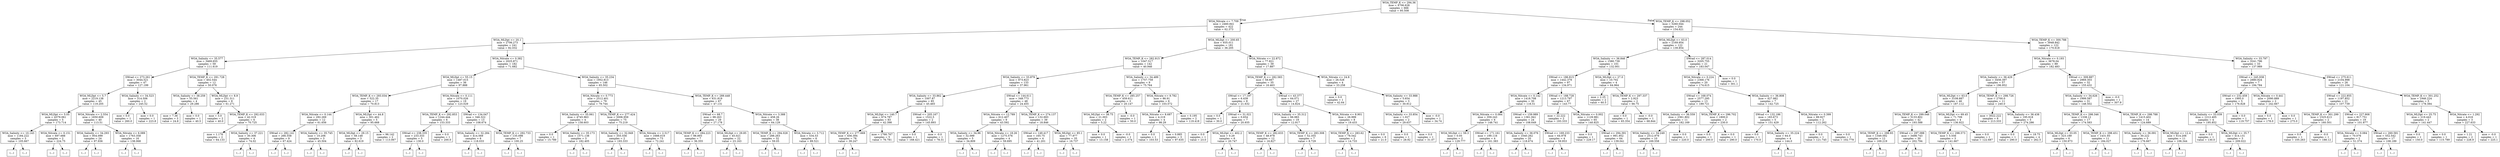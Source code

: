 digraph Tree {
node [shape=box] ;
0 [label="WOA_TEMP_K <= 294.36\nmse = 4706.628\nsamples = 666\nvalue = 95.508"] ;
1 [label="WOA_Nitrate <= 7.709\nmse = 2460.841\nsamples = 422\nvalue = 62.373"] ;
0 -> 1 [labeldistance=2.5, labelangle=45, headlabel="True"] ;
2 [label="WOA_MLDpt <= 20.1\nmse = 2706.273\nsamples = 241\nvalue = 82.032"] ;
1 -> 2 ;
3 [label="WOA_Salinity <= 35.577\nmse = 3469.655\nsamples = 59\nvalue = 111.619"] ;
2 -> 3 ;
4 [label="SWrad <= 273.261\nmse = 3044.521\nsamples = 47\nvalue = 127.199"] ;
3 -> 4 ;
5 [label="WOA_MLDpt <= 5.7\nmse = 2219.138\nsamples = 45\nvalue = 119.205"] ;
4 -> 5 ;
6 [label="WOA_MLDpt <= 5.05\nmse = 4379.061\nsamples = 5\nvalue = 173.714"] ;
5 -> 6 ;
7 [label="WOA_Salinity <= 10.143\nmse = 1184.222\nsamples = 3\nvalue = 105.667"] ;
6 -> 7 ;
8 [label="(...)"] ;
7 -> 8 ;
9 [label="(...)"] ;
7 -> 9 ;
12 [label="WOA_Nitrate <= 0.151\nmse = 697.688\nsamples = 2\nvalue = 224.75"] ;
6 -> 12 ;
13 [label="(...)"] ;
12 -> 13 ;
14 [label="(...)"] ;
12 -> 14 ;
15 [label="WOA_Nitrate <= 2.554\nmse = 1650.609\nsamples = 40\nvalue = 113.51"] ;
5 -> 15 ;
16 [label="WOA_Salinity <= 34.293\nmse = 954.099\nsamples = 24\nvalue = 97.936"] ;
15 -> 16 ;
17 [label="(...)"] ;
16 -> 17 ;
34 [label="(...)"] ;
16 -> 34 ;
61 [label="WOA_Nitrate <= 6.089\nmse = 1763.358\nsamples = 16\nvalue = 138.068"] ;
15 -> 61 ;
62 [label="(...)"] ;
61 -> 62 ;
81 [label="(...)"] ;
61 -> 81 ;
86 [label="WOA_Salinity <= 34.523\nmse = 314.506\nsamples = 2\nvalue = 245.52"] ;
4 -> 86 ;
87 [label="mse = 0.0\nsamples = 1\nvalue = 260.0"] ;
86 -> 87 ;
88 [label="mse = 0.0\nsamples = 1\nvalue = 223.8"] ;
86 -> 88 ;
89 [label="WOA_TEMP_K <= 291.728\nmse = 402.544\nsamples = 12\nvalue = 50.076"] ;
3 -> 89 ;
90 [label="WOA_Salinity <= 38.259\nmse = 55.561\nsamples = 4\nvalue = 29.286"] ;
89 -> 90 ;
91 [label="mse = 7.36\nsamples = 3\nvalue = 24.8"] ;
90 -> 91 ;
92 [label="mse = 0.0\nsamples = 1\nvalue = 40.5"] ;
90 -> 92 ;
93 [label="WOA_MLDpt <= 8.9\nmse = 231.311\nsamples = 8\nvalue = 61.271"] ;
89 -> 93 ;
94 [label="mse = 3.0\nsamples = 2\nvalue = 40.0"] ;
93 -> 94 ;
95 [label="WOA_TEMP_K <= 292.033\nmse = 42.319\nsamples = 6\nvalue = 70.725"] ;
93 -> 95 ;
96 [label="mse = 1.176\nsamples = 2\nvalue = 64.133"] ;
95 -> 96 ;
97 [label="WOA_Salinity <= 37.221\nmse = 30.306\nsamples = 4\nvalue = 74.02"] ;
95 -> 97 ;
98 [label="(...)"] ;
97 -> 98 ;
101 [label="(...)"] ;
97 -> 101 ;
102 [label="WOA_Nitrate <= 0.382\nmse = 2025.871\nsamples = 182\nvalue = 71.682"] ;
2 -> 102 ;
103 [label="WOA_MLDpt <= 55.15\nmse = 1487.015\nsamples = 36\nvalue = 97.888"] ;
102 -> 103 ;
104 [label="WOA_TEMP_K <= 293.034\nmse = 522.35\nsamples = 17\nvalue = 70.813"] ;
103 -> 104 ;
105 [label="WOA_Nitrate <= 0.144\nmse = 292.269\nsamples = 12\nvalue = 61.656"] ;
104 -> 105 ;
106 [label="SWrad <= 282.141\nmse = 266.558\nsamples = 9\nvalue = 67.424"] ;
105 -> 106 ;
107 [label="(...)"] ;
106 -> 107 ;
120 [label="(...)"] ;
106 -> 120 ;
123 [label="WOA_Salinity <= 35.745\nmse = 10.206\nsamples = 3\nvalue = 45.504"] ;
105 -> 123 ;
124 [label="(...)"] ;
123 -> 124 ;
125 [label="(...)"] ;
123 -> 125 ;
128 [label="WOA_MLDpt <= 44.8\nmse = 301.462\nsamples = 5\nvalue = 95.668"] ;
104 -> 128 ;
129 [label="WOA_MLDpt <= 29.15\nmse = 58.148\nsamples = 3\nvalue = 82.619"] ;
128 -> 129 ;
130 [label="(...)"] ;
129 -> 130 ;
131 [label="(...)"] ;
129 -> 131 ;
134 [label="mse = 96.142\nsamples = 2\nvalue = 113.067"] ;
128 -> 134 ;
135 [label="WOA_Nitrate <= 0.111\nmse = 1070.026\nsamples = 19\nvalue = 123.029"] ;
103 -> 135 ;
136 [label="WOA_TEMP_K <= 292.853\nmse = 1244.444\nsamples = 6\nvalue = 153.333"] ;
135 -> 136 ;
137 [label="SWrad <= 238.335\nmse = 233.333\nsamples = 5\nvalue = 130.0"] ;
136 -> 137 ;
138 [label="(...)"] ;
137 -> 138 ;
139 [label="(...)"] ;
137 -> 139 ;
140 [label="mse = 0.0\nsamples = 1\nvalue = 200.0"] ;
136 -> 140 ;
141 [label="SWrad <= 134.047\nmse = 346.322\nsamples = 13\nvalue = 108.674"] ;
135 -> 141 ;
142 [label="WOA_Salinity <= 32.284\nmse = 414.569\nsamples = 6\nvalue = 118.033"] ;
141 -> 142 ;
143 [label="(...)"] ;
142 -> 143 ;
144 [label="(...)"] ;
142 -> 144 ;
147 [label="WOA_TEMP_K <= 292.733\nmse = 135.098\nsamples = 7\nvalue = 100.25"] ;
141 -> 147 ;
148 [label="(...)"] ;
147 -> 148 ;
151 [label="(...)"] ;
147 -> 151 ;
154 [label="WOA_Salinity <= 35.234\nmse = 1952.813\nsamples = 146\nvalue = 65.502"] ;
102 -> 154 ;
155 [label="WOA_Nitrate <= 0.773\nmse = 2512.401\nsamples = 79\nvalue = 79.744"] ;
154 -> 155 ;
156 [label="WOA_Salinity <= 35.061\nmse = 4745.963\nsamples = 4\nvalue = 158.603"] ;
155 -> 156 ;
157 [label="mse = 0.0\nsamples = 1\nvalue = 15.789"] ;
156 -> 157 ;
158 [label="WOA_Salinity <= 35.173\nmse = 1571.138\nsamples = 3\nvalue = 182.405"] ;
156 -> 158 ;
159 [label="(...)"] ;
158 -> 159 ;
160 [label="(...)"] ;
158 -> 160 ;
161 [label="WOA_TEMP_K <= 277.424\nmse = 2006.959\nsamples = 75\nvalue = 75.219"] ;
155 -> 161 ;
162 [label="WOA_Salinity <= 32.949\nmse = 355.556\nsamples = 2\nvalue = 193.333"] ;
161 -> 162 ;
163 [label="(...)"] ;
162 -> 163 ;
164 [label="(...)"] ;
162 -> 164 ;
165 [label="WOA_Nitrate <= 2.517\nmse = 1688.019\nsamples = 73\nvalue = 72.241"] ;
161 -> 165 ;
166 [label="(...)"] ;
165 -> 166 ;
191 [label="(...)"] ;
165 -> 191 ;
274 [label="WOA_TEMP_K <= 289.448\nmse = 631.819\nsamples = 67\nvalue = 47.131"] ;
154 -> 274 ;
275 [label="SWrad <= 68.7\nmse = 98.263\nsamples = 29\nvalue = 27.178"] ;
274 -> 275 ;
276 [label="WOA_TEMP_K <= 284.223\nmse = 98.893\nsamples = 7\nvalue = 36.355"] ;
275 -> 276 ;
277 [label="(...)"] ;
276 -> 277 ;
280 [label="(...)"] ;
276 -> 280 ;
289 [label="WOA_MLDpt <= 29.85\nmse = 45.021\nsamples = 22\nvalue = 23.163"] ;
275 -> 289 ;
290 [label="(...)"] ;
289 -> 290 ;
297 [label="(...)"] ;
289 -> 297 ;
312 [label="WOA_Nitrate <= 3.388\nmse = 458.26\nsamples = 38\nvalue = 64.129"] ;
274 -> 312 ;
313 [label="WOA_TEMP_K <= 294.028\nmse = 288.263\nsamples = 32\nvalue = 59.05"] ;
312 -> 313 ;
314 [label="(...)"] ;
313 -> 314 ;
355 [label="(...)"] ;
313 -> 355 ;
360 [label="WOA_Nitrate <= 3.712\nmse = 534.53\nsamples = 6\nvalue = 89.521"] ;
312 -> 360 ;
361 [label="(...)"] ;
360 -> 361 ;
364 [label="(...)"] ;
360 -> 364 ;
369 [label="WOA_MLDpt <= 200.65\nmse = 935.011\nsamples = 181\nvalue = 36.205"] ;
1 -> 369 ;
370 [label="WOA_TEMP_K <= 282.915\nmse = 1047.517\nsamples = 142\nvalue = 40.946"] ;
369 -> 370 ;
371 [label="WOA_Salinity <= 33.879\nmse = 873.823\nsamples = 133\nvalue = 37.961"] ;
370 -> 371 ;
372 [label="WOA_Salinity <= 33.862\nmse = 1007.87\nsamples = 85\nvalue = 45.465"] ;
371 -> 372 ;
373 [label="WOA_MLDpt <= 140.7\nmse = 674.787\nsamples = 83\nvalue = 42.398"] ;
372 -> 373 ;
374 [label="WOA_TEMP_K <= 277.669\nmse = 456.394\nsamples = 78\nvalue = 39.247"] ;
373 -> 374 ;
375 [label="(...)"] ;
374 -> 375 ;
466 [label="(...)"] ;
374 -> 466 ;
475 [label="mse = 1766.767\nsamples = 5\nvalue = 76.781"] ;
373 -> 475 ;
476 [label="SWrad <= 205.167\nmse = 1522.5\nsamples = 2\nvalue = 145.893"] ;
372 -> 476 ;
477 [label="mse = 0.0\nsamples = 1\nvalue = 168.421"] ;
476 -> 477 ;
478 [label="mse = -0.0\nsamples = 1\nvalue = 78.31"] ;
476 -> 478 ;
479 [label="SWrad <= 144.611\nmse = 348.773\nsamples = 48\nvalue = 24.455"] ;
371 -> 479 ;
480 [label="WOA_Nitrate <= 12.789\nmse = 612.407\nsamples = 9\nvalue = 43.592"] ;
479 -> 480 ;
481 [label="WOA_Salinity <= 34.96\nmse = 32.099\nsamples = 5\nvalue = 34.809"] ;
480 -> 481 ;
482 [label="(...)"] ;
481 -> 482 ;
485 [label="(...)"] ;
481 -> 485 ;
490 [label="WOA_Nitrate <= 18.26\nmse = 1275.576\nsamples = 4\nvalue = 59.695"] ;
480 -> 490 ;
491 [label="(...)"] ;
490 -> 491 ;
492 [label="(...)"] ;
490 -> 492 ;
497 [label="WOA_TEMP_K <= 274.137\nmse = 132.693\nsamples = 39\nvalue = 18.846"] ;
479 -> 497 ;
498 [label="SWrad <= 149.417\nmse = 165.75\nsamples = 4\nvalue = 41.201"] ;
497 -> 498 ;
499 [label="(...)"] ;
498 -> 499 ;
500 [label="(...)"] ;
498 -> 500 ;
505 [label="WOA_MLDpt <= 85.1\nmse = 77.977\nsamples = 35\nvalue = 16.737"] ;
497 -> 505 ;
506 [label="(...)"] ;
505 -> 506 ;
559 [label="(...)"] ;
505 -> 559 ;
568 [label="WOA_Salinity <= 34.489\nmse = 1757.759\nsamples = 9\nvalue = 75.764"] ;
370 -> 568 ;
569 [label="WOA_TEMP_K <= 285.257\nmse = 459.611\nsamples = 3\nvalue = 20.147"] ;
568 -> 569 ;
570 [label="WOA_MLDpt <= 38.75\nmse = 21.003\nsamples = 2\nvalue = 5.22"] ;
569 -> 570 ;
571 [label="mse = 0.0\nsamples = 1\nvalue = 13.158"] ;
570 -> 571 ;
572 [label="mse = -0.0\nsamples = 1\nvalue = 2.574"] ;
570 -> 572 ;
573 [label="mse = -0.0\nsamples = 1\nvalue = 50.0"] ;
569 -> 573 ;
574 [label="WOA_Nitrate <= 9.782\nmse = 86.91\nsamples = 6\nvalue = 103.572"] ;
568 -> 574 ;
575 [label="WOA_Nitrate <= 8.687\nmse = 4.219\nsamples = 4\nvalue = 98.29"] ;
574 -> 575 ;
576 [label="mse = 0.0\nsamples = 1\nvalue = 103.53"] ;
575 -> 576 ;
577 [label="mse = 0.885\nsamples = 3\nvalue = 97.635"] ;
575 -> 577 ;
578 [label="mse = 0.195\nsamples = 2\nvalue = 119.418"] ;
574 -> 578 ;
579 [label="WOA_Nitrate <= 22.872\nmse = 77.821\nsamples = 39\nvalue = 17.887"] ;
369 -> 579 ;
580 [label="WOA_TEMP_K <= 282.583\nmse = 58.667\nsamples = 35\nvalue = 16.463"] ;
579 -> 580 ;
581 [label="SWrad <= 17.197\nmse = 6.439\nsamples = 8\nvalue = 21.632"] ;
580 -> 581 ;
582 [label="mse = 0.0\nsamples = 1\nvalue = 30.0"] ;
581 -> 582 ;
583 [label="SWrad <= 31.021\nmse = 0.654\nsamples = 7\nvalue = 20.935"] ;
581 -> 583 ;
584 [label="mse = 0.0\nsamples = 1\nvalue = 23.0"] ;
583 -> 584 ;
585 [label="WOA_MLDpt <= 402.2\nmse = 0.29\nsamples = 6\nvalue = 20.747"] ;
583 -> 585 ;
586 [label="(...)"] ;
585 -> 586 ;
589 [label="(...)"] ;
585 -> 589 ;
590 [label="SWrad <= 43.377\nmse = 64.071\nsamples = 27\nvalue = 14.824"] ;
580 -> 590 ;
591 [label="WOA_Salinity <= 35.312\nmse = 66.983\nsamples = 19\nvalue = 12.917"] ;
590 -> 591 ;
592 [label="WOA_TEMP_K <= 282.633\nmse = 48.978\nsamples = 12\nvalue = 16.827"] ;
591 -> 592 ;
593 [label="(...)"] ;
592 -> 593 ;
594 [label="(...)"] ;
592 -> 594 ;
595 [label="WOA_TEMP_K <= 283.308\nmse = 52.355\nsamples = 7\nvalue = 8.729"] ;
591 -> 595 ;
596 [label="(...)"] ;
595 -> 596 ;
601 [label="(...)"] ;
595 -> 601 ;
602 [label="WOA_Nitrate <= 8.901\nmse = 26.999\nsamples = 8\nvalue = 19.433"] ;
590 -> 602 ;
603 [label="WOA_TEMP_K <= 283.62\nmse = 78.542\nsamples = 2\nvalue = 14.733"] ;
602 -> 603 ;
604 [label="(...)"] ;
603 -> 604 ;
605 [label="(...)"] ;
603 -> 605 ;
606 [label="mse = 0.0\nsamples = 6\nvalue = 21.0"] ;
602 -> 606 ;
607 [label="WOA_Nitrate <= 24.8\nmse = 26.528\nsamples = 4\nvalue = 33.258"] ;
579 -> 607 ;
608 [label="mse = 0.0\nsamples = 1\nvalue = 42.64"] ;
607 -> 608 ;
609 [label="WOA_Salinity <= 33.988\nmse = 5.654\nsamples = 3\nvalue = 30.912"] ;
607 -> 609 ;
610 [label="WOA_Salinity <= 33.854\nmse = 1.027\nsamples = 2\nvalue = 29.637"] ;
609 -> 610 ;
611 [label="mse = 0.0\nsamples = 1\nvalue = 28.92"] ;
610 -> 611 ;
612 [label="mse = 0.0\nsamples = 1\nvalue = 31.07"] ;
610 -> 612 ;
613 [label="mse = -0.0\nsamples = 1\nvalue = 34.74"] ;
609 -> 613 ;
614 [label="WOA_TEMP_K <= 298.052\nmse = 3260.044\nsamples = 244\nvalue = 154.621"] ;
0 -> 614 [labeldistance=2.5, labelangle=-45, headlabel="False"] ;
615 [label="WOA_MLDpt <= 63.0\nmse = 2169.954\nsamples = 122\nvalue = 139.854"] ;
614 -> 615 ;
616 [label="WOA_Salinity <= 36.846\nmse = 1580.739\nsamples = 101\nvalue = 132.001"] ;
615 -> 616 ;
617 [label="SWrad <= 186.815\nmse = 1442.379\nsamples = 97\nvalue = 134.971"] ;
616 -> 617 ;
618 [label="WOA_Nitrate <= 0.142\nmse = 1418.708\nsamples = 30\nvalue = 116.51"] ;
617 -> 618 ;
619 [label="WOA_Nitrate <= 0.084\nmse = 359.243\nsamples = 6\nvalue = 148.741"] ;
618 -> 619 ;
620 [label="WOA_MLDpt <= 59.3\nmse = 0.05\nsamples = 2\nvalue = 129.777"] ;
619 -> 620 ;
621 [label="(...)"] ;
620 -> 621 ;
622 [label="(...)"] ;
620 -> 622 ;
623 [label="SWrad <= 171.161\nmse = 199.116\nsamples = 4\nvalue = 161.383"] ;
619 -> 623 ;
624 [label="(...)"] ;
623 -> 624 ;
625 [label="(...)"] ;
623 -> 625 ;
630 [label="SWrad <= 159.989\nmse = 1361.941\nsamples = 24\nvalue = 108.649"] ;
618 -> 630 ;
631 [label="WOA_Salinity <= 36.076\nmse = 1040.262\nsamples = 20\nvalue = 118.674"] ;
630 -> 631 ;
632 [label="(...)"] ;
631 -> 632 ;
661 [label="(...)"] ;
631 -> 661 ;
664 [label="SWrad <= 169.233\nmse = 64.978\nsamples = 4\nvalue = 59.953"] ;
630 -> 664 ;
665 [label="(...)"] ;
664 -> 665 ;
668 [label="(...)"] ;
664 -> 668 ;
671 [label="SWrad <= 188.728\nmse = 1213.797\nsamples = 67\nvalue = 143.77"] ;
617 -> 671 ;
672 [label="mse = 22.222\nsamples = 2\nvalue = 193.333"] ;
671 -> 672 ;
673 [label="WOA_Nitrate <= 0.002\nmse = 1129.981\nsamples = 65\nvalue = 140.825"] ;
671 -> 673 ;
674 [label="mse = 0.0\nsamples = 1\nvalue = 229.17"] ;
673 -> 674 ;
675 [label="SWrad <= 294.391\nmse = 991.952\nsamples = 64\nvalue = 139.041"] ;
673 -> 675 ;
676 [label="(...)"] ;
675 -> 676 ;
775 [label="(...)"] ;
675 -> 775 ;
778 [label="WOA_MLDpt <= 27.0\nmse = 10.702\nsamples = 4\nvalue = 64.964"] ;
616 -> 778 ;
779 [label="mse = 2.25\nsamples = 2\nvalue = 60.5"] ;
778 -> 779 ;
780 [label="WOA_TEMP_K <= 297.337\nmse = 2.923\nsamples = 2\nvalue = 66.75"] ;
778 -> 780 ;
781 [label="mse = 0.0\nsamples = 1\nvalue = 65.354"] ;
780 -> 781 ;
782 [label="mse = -0.0\nsamples = 1\nvalue = 68.844"] ;
780 -> 782 ;
783 [label="SWrad <= 287.014\nmse = 3205.755\nsamples = 21\nvalue = 183.047"] ;
615 -> 783 ;
784 [label="WOA_Nitrate <= 0.224\nmse = 2368.176\nsamples = 20\nvalue = 174.615"] ;
783 -> 784 ;
785 [label="SWrad <= 168.074\nmse = 2577.295\nsamples = 13\nvalue = 189.721"] ;
784 -> 785 ;
786 [label="WOA_Salinity <= 36.559\nmse = 2361.802\nsamples = 11\nvalue = 182.169"] ;
785 -> 786 ;
787 [label="WOA_Salinity <= 34.249\nmse = 2512.979\nsamples = 10\nvalue = 169.558"] ;
786 -> 787 ;
788 [label="(...)"] ;
787 -> 788 ;
789 [label="(...)"] ;
787 -> 789 ;
800 [label="mse = 0.0\nsamples = 1\nvalue = 220.0"] ;
786 -> 800 ;
801 [label="WOA_TEMP_K <= 296.702\nmse = 1800.0\nsamples = 2\nvalue = 230.0"] ;
785 -> 801 ;
802 [label="mse = 0.0\nsamples = 1\nvalue = 200.0"] ;
801 -> 802 ;
803 [label="mse = 0.0\nsamples = 1\nvalue = 290.0"] ;
801 -> 803 ;
804 [label="WOA_Salinity <= 36.808\nmse = 427.982\nsamples = 7\nvalue = 142.725"] ;
784 -> 804 ;
805 [label="SWrad <= 132.186\nmse = 183.673\nsamples = 5\nvalue = 151.429"] ;
804 -> 805 ;
806 [label="mse = 0.0\nsamples = 1\nvalue = 170.0"] ;
805 -> 806 ;
807 [label="WOA_Salinity <= 35.224\nmse = 64.0\nsamples = 4\nvalue = 144.0"] ;
805 -> 807 ;
808 [label="(...)"] ;
807 -> 808 ;
811 [label="(...)"] ;
807 -> 811 ;
812 [label="WOA_Nitrate <= 0.399\nmse = 89.927\nsamples = 2\nvalue = 112.262"] ;
804 -> 812 ;
813 [label="mse = 0.0\nsamples = 1\nvalue = 121.745"] ;
812 -> 813 ;
814 [label="mse = 0.0\nsamples = 1\nvalue = 102.779"] ;
812 -> 814 ;
815 [label="mse = 0.0\nsamples = 1\nvalue = 301.1"] ;
783 -> 815 ;
816 [label="WOA_TEMP_K <= 300.788\nmse = 3948.842\nsamples = 122\nvalue = 170.618"] ;
614 -> 816 ;
817 [label="WOA_Nitrate <= 0.193\nmse = 3678.04\nsamples = 89\nvalue = 182.483"] ;
816 -> 817 ;
818 [label="WOA_Salinity <= 36.429\nmse = 3456.397\nsamples = 57\nvalue = 196.952"] ;
817 -> 818 ;
819 [label="WOA_MLDpt <= 63.0\nmse = 3108.887\nsamples = 46\nvalue = 187.112"] ;
818 -> 819 ;
820 [label="WOA_TEMP_K <= 299.046\nmse = 3133.802\nsamples = 42\nvalue = 193.588"] ;
819 -> 820 ;
821 [label="WOA_TEMP_K <= 298.93\nmse = 1349.592\nsamples = 12\nvalue = 169.219"] ;
820 -> 821 ;
822 [label="(...)"] ;
821 -> 822 ;
831 [label="(...)"] ;
821 -> 831 ;
836 [label="SWrad <= 297.088\nmse = 3498.743\nsamples = 30\nvalue = 202.794"] ;
820 -> 836 ;
837 [label="(...)"] ;
836 -> 837 ;
858 [label="(...)"] ;
836 -> 858 ;
861 [label="WOA_MLDpt <= 69.45\nmse = 71.709\nsamples = 4\nvalue = 136.922"] ;
819 -> 861 ;
862 [label="WOA_TEMP_K <= 298.573\nmse = 5.556\nsamples = 3\nvalue = 141.667"] ;
861 -> 862 ;
863 [label="(...)"] ;
862 -> 863 ;
864 [label="(...)"] ;
862 -> 864 ;
865 [label="mse = 0.0\nsamples = 1\nvalue = 122.687"] ;
861 -> 865 ;
866 [label="WOA_TEMP_K <= 298.726\nmse = 2700.0\nsamples = 11\nvalue = 240.0"] ;
818 -> 866 ;
867 [label="mse = 3022.222\nsamples = 6\nvalue = 213.333"] ;
866 -> 867 ;
868 [label="WOA_Salinity <= 36.438\nmse = 195.918\nsamples = 5\nvalue = 274.286"] ;
866 -> 868 ;
869 [label="mse = 0.0\nsamples = 1\nvalue = 290.0"] ;
868 -> 869 ;
870 [label="mse = 18.75\nsamples = 4\nvalue = 262.5"] ;
868 -> 870 ;
871 [label="SWrad <= 309.887\nmse = 2969.303\nsamples = 32\nvalue = 155.432"] ;
817 -> 871 ;
872 [label="WOA_Salinity <= 34.626\nmse = 1999.587\nsamples = 31\nvalue = 148.502"] ;
871 -> 872 ;
873 [label="WOA_TEMP_K <= 298.346\nmse = 1338.12\nsamples = 17\nvalue = 174.583"] ;
872 -> 873 ;
874 [label="WOA_MLDpt <= 33.05\nmse = 323.189\nsamples = 6\nvalue = 150.973"] ;
873 -> 874 ;
875 [label="(...)"] ;
874 -> 875 ;
876 [label="(...)"] ;
874 -> 876 ;
883 [label="WOA_TEMP_K <= 298.451\nmse = 1431.93\nsamples = 11\nvalue = 184.027"] ;
873 -> 883 ;
884 [label="(...)"] ;
883 -> 884 ;
885 [label="(...)"] ;
883 -> 885 ;
902 [label="WOA_TEMP_K <= 298.788\nmse = 1415.402\nsamples = 14\nvalue = 124.689"] ;
872 -> 902 ;
903 [label="WOA_Salinity <= 36.091\nmse = 30.222\nsamples = 3\nvalue = 176.667"] ;
902 -> 903 ;
904 [label="(...)"] ;
903 -> 904 ;
905 [label="(...)"] ;
903 -> 905 ;
906 [label="WOA_MLDpt <= 12.4\nmse = 614.206\nsamples = 11\nvalue = 106.344"] ;
902 -> 906 ;
907 [label="(...)"] ;
906 -> 907 ;
912 [label="(...)"] ;
906 -> 912 ;
927 [label="mse = -0.0\nsamples = 1\nvalue = 307.9"] ;
871 -> 927 ;
928 [label="WOA_Salinity <= 33.797\nmse = 3241.796\nsamples = 33\nvalue = 137.989"] ;
816 -> 928 ;
929 [label="SWrad <= 245.938\nmse = 2880.924\nsamples = 7\nvalue = 194.784"] ;
928 -> 929 ;
930 [label="SWrad <= 232.459\nmse = 1995.0\nsamples = 5\nvalue = 176.828"] ;
929 -> 930 ;
931 [label="WOA_Salinity <= 33.039\nmse = 1212.405\nsamples = 4\nvalue = 195.852"] ;
930 -> 931 ;
932 [label="mse = 0.0\nsamples = 1\nvalue = 130.0"] ;
931 -> 932 ;
933 [label="WOA_MLDpt <= 35.7\nmse = 414.131\nsamples = 3\nvalue = 209.022"] ;
931 -> 933 ;
934 [label="(...)"] ;
933 -> 934 ;
935 [label="(...)"] ;
933 -> 935 ;
936 [label="mse = 0.0\nsamples = 1\nvalue = 119.757"] ;
930 -> 936 ;
937 [label="WOA_Nitrate <= 0.441\nmse = 2090.889\nsamples = 2\nvalue = 242.667"] ;
929 -> 937 ;
938 [label="mse = 0.0\nsamples = 1\nvalue = 178.0"] ;
937 -> 938 ;
939 [label="mse = 0.0\nsamples = 1\nvalue = 275.0"] ;
937 -> 939 ;
940 [label="SWrad <= 275.611\nmse = 2104.998\nsamples = 26\nvalue = 121.104"] ;
928 -> 940 ;
941 [label="SWrad <= 222.855\nmse = 1197.852\nsamples = 21\nvalue = 107.739"] ;
940 -> 941 ;
942 [label="WOA_TEMP_K <= 301.299\nmse = 1525.613\nsamples = 2\nvalue = 160.501"] ;
941 -> 942 ;
943 [label="mse = 0.0\nsamples = 1\nvalue = 105.263"] ;
942 -> 943 ;
944 [label="mse = -0.0\nsamples = 1\nvalue = 188.12"] ;
942 -> 944 ;
945 [label="SWrad <= 227.908\nmse = 817.751\nsamples = 19\nvalue = 101.877"] ;
941 -> 945 ;
946 [label="WOA_Nitrate <= 0.084\nmse = 70.076\nsamples = 2\nvalue = 51.374"] ;
945 -> 946 ;
947 [label="(...)"] ;
946 -> 947 ;
948 [label="(...)"] ;
946 -> 948 ;
949 [label="SWrad <= 260.581\nmse = 552.542\nsamples = 17\nvalue = 108.189"] ;
945 -> 949 ;
950 [label="(...)"] ;
949 -> 950 ;
973 [label="(...)"] ;
949 -> 973 ;
982 [label="WOA_TEMP_K <= 301.252\nmse = 1946.224\nsamples = 5\nvalue = 178.384"] ;
940 -> 982 ;
983 [label="WOA_MLDpt <= 25.75\nmse = 219.443\nsamples = 2\nvalue = 141.447"] ;
982 -> 983 ;
984 [label="mse = 0.0\nsamples = 1\nvalue = 150.0"] ;
983 -> 984 ;
985 [label="mse = 0.0\nsamples = 1\nvalue = 115.789"] ;
983 -> 985 ;
986 [label="WOA_Nitrate <= 1.292\nmse = 4.016\nsamples = 3\nvalue = 227.633"] ;
982 -> 986 ;
987 [label="mse = 1.21\nsamples = 2\nvalue = 228.9"] ;
986 -> 987 ;
988 [label="mse = -0.0\nsamples = 1\nvalue = 225.1"] ;
986 -> 988 ;
}